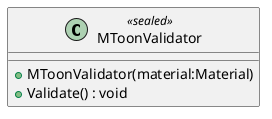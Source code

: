 @startuml
class MToonValidator <<sealed>> {
    + MToonValidator(material:Material)
    + Validate() : void
}
@enduml
